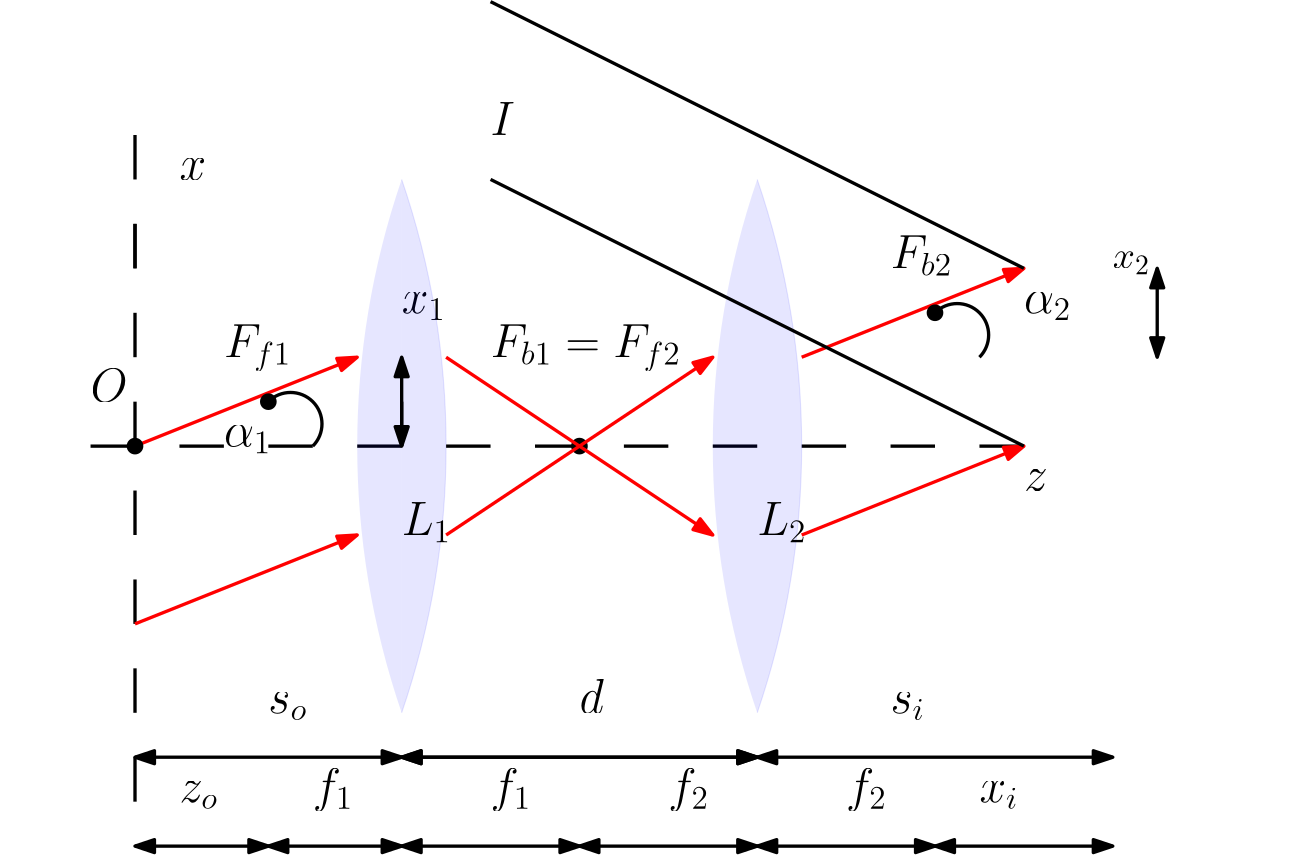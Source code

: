 <?xml version="1.0"?>
<!DOCTYPE ipe SYSTEM "ipe.dtd">
<ipe version="70212" creator="Ipe 7.2.12">
<info created="D:20180115135840" modified="D:20191009184753"/>
<ipestyle name="basic">
<symbol name="arrow/arc(spx)">
<path stroke="sym-stroke" fill="sym-stroke" pen="sym-pen">
0 0 m
-1 0.333 l
-1 -0.333 l
h
</path>
</symbol>
<symbol name="arrow/farc(spx)">
<path stroke="sym-stroke" fill="white" pen="sym-pen">
0 0 m
-1 0.333 l
-1 -0.333 l
h
</path>
</symbol>
<symbol name="arrow/ptarc(spx)">
<path stroke="sym-stroke" fill="sym-stroke" pen="sym-pen">
0 0 m
-1 0.333 l
-0.8 0 l
-1 -0.333 l
h
</path>
</symbol>
<symbol name="arrow/fptarc(spx)">
<path stroke="sym-stroke" fill="white" pen="sym-pen">
0 0 m
-1 0.333 l
-0.8 0 l
-1 -0.333 l
h
</path>
</symbol>
<symbol name="mark/circle(sx)" transformations="translations">
<path fill="sym-stroke">
0.6 0 0 0.6 0 0 e
0.4 0 0 0.4 0 0 e
</path>
</symbol>
<symbol name="mark/disk(sx)" transformations="translations">
<path fill="sym-stroke">
0.6 0 0 0.6 0 0 e
</path>
</symbol>
<symbol name="mark/fdisk(sfx)" transformations="translations">
<group>
<path fill="sym-fill">
0.5 0 0 0.5 0 0 e
</path>
<path fill="sym-stroke" fillrule="eofill">
0.6 0 0 0.6 0 0 e
0.4 0 0 0.4 0 0 e
</path>
</group>
</symbol>
<symbol name="mark/box(sx)" transformations="translations">
<path fill="sym-stroke" fillrule="eofill">
-0.6 -0.6 m
0.6 -0.6 l
0.6 0.6 l
-0.6 0.6 l
h
-0.4 -0.4 m
0.4 -0.4 l
0.4 0.4 l
-0.4 0.4 l
h
</path>
</symbol>
<symbol name="mark/square(sx)" transformations="translations">
<path fill="sym-stroke">
-0.6 -0.6 m
0.6 -0.6 l
0.6 0.6 l
-0.6 0.6 l
h
</path>
</symbol>
<symbol name="mark/fsquare(sfx)" transformations="translations">
<group>
<path fill="sym-fill">
-0.5 -0.5 m
0.5 -0.5 l
0.5 0.5 l
-0.5 0.5 l
h
</path>
<path fill="sym-stroke" fillrule="eofill">
-0.6 -0.6 m
0.6 -0.6 l
0.6 0.6 l
-0.6 0.6 l
h
-0.4 -0.4 m
0.4 -0.4 l
0.4 0.4 l
-0.4 0.4 l
h
</path>
</group>
</symbol>
<symbol name="mark/cross(sx)" transformations="translations">
<group>
<path fill="sym-stroke">
-0.43 -0.57 m
0.57 0.43 l
0.43 0.57 l
-0.57 -0.43 l
h
</path>
<path fill="sym-stroke">
-0.43 0.57 m
0.57 -0.43 l
0.43 -0.57 l
-0.57 0.43 l
h
</path>
</group>
</symbol>
<symbol name="arrow/fnormal(spx)">
<path stroke="sym-stroke" fill="white" pen="sym-pen">
0 0 m
-1 0.333 l
-1 -0.333 l
h
</path>
</symbol>
<symbol name="arrow/pointed(spx)">
<path stroke="sym-stroke" fill="sym-stroke" pen="sym-pen">
0 0 m
-1 0.333 l
-0.8 0 l
-1 -0.333 l
h
</path>
</symbol>
<symbol name="arrow/fpointed(spx)">
<path stroke="sym-stroke" fill="white" pen="sym-pen">
0 0 m
-1 0.333 l
-0.8 0 l
-1 -0.333 l
h
</path>
</symbol>
<symbol name="arrow/linear(spx)">
<path stroke="sym-stroke" pen="sym-pen">
-1 0.333 m
0 0 l
-1 -0.333 l
</path>
</symbol>
<symbol name="arrow/fdouble(spx)">
<path stroke="sym-stroke" fill="white" pen="sym-pen">
0 0 m
-1 0.333 l
-1 -0.333 l
h
-1 0 m
-2 0.333 l
-2 -0.333 l
h
</path>
</symbol>
<symbol name="arrow/double(spx)">
<path stroke="sym-stroke" fill="sym-stroke" pen="sym-pen">
0 0 m
-1 0.333 l
-1 -0.333 l
h
-1 0 m
-2 0.333 l
-2 -0.333 l
h
</path>
</symbol>
<pen name="heavier" value="0.8"/>
<pen name="fat" value="1.2"/>
<pen name="ultrafat" value="2"/>
<symbolsize name="large" value="5"/>
<symbolsize name="small" value="2"/>
<symbolsize name="tiny" value="1.1"/>
<arrowsize name="large" value="10"/>
<arrowsize name="small" value="5"/>
<arrowsize name="tiny" value="3"/>
<color name="red" value="1 0 0"/>
<color name="green" value="0 1 0"/>
<color name="blue" value="0 0 1"/>
<color name="yellow" value="1 1 0"/>
<color name="orange" value="1 0.647 0"/>
<color name="gold" value="1 0.843 0"/>
<color name="purple" value="0.627 0.125 0.941"/>
<color name="gray" value="0.745"/>
<color name="brown" value="0.647 0.165 0.165"/>
<color name="navy" value="0 0 0.502"/>
<color name="pink" value="1 0.753 0.796"/>
<color name="seagreen" value="0.18 0.545 0.341"/>
<color name="turquoise" value="0.251 0.878 0.816"/>
<color name="violet" value="0.933 0.51 0.933"/>
<color name="darkblue" value="0 0 0.545"/>
<color name="darkcyan" value="0 0.545 0.545"/>
<color name="darkgray" value="0.663"/>
<color name="darkgreen" value="0 0.392 0"/>
<color name="darkmagenta" value="0.545 0 0.545"/>
<color name="darkorange" value="1 0.549 0"/>
<color name="darkred" value="0.545 0 0"/>
<color name="lightblue" value="0.678 0.847 0.902"/>
<color name="lightcyan" value="0.878 1 1"/>
<color name="lightgray" value="0.827"/>
<color name="lightgreen" value="0.565 0.933 0.565"/>
<color name="lightyellow" value="1 1 0.878"/>
<dashstyle name="dashed" value="[4] 0"/>
<dashstyle name="dotted" value="[1 3] 0"/>
<dashstyle name="dash dotted" value="[4 2 1 2] 0"/>
<dashstyle name="dash dot dotted" value="[4 2 1 2 1 2] 0"/>
<textsize name="large" value="\large"/>
<textsize name="Large" value="\Large"/>
<textsize name="LARGE" value="\LARGE"/>
<textsize name="huge" value="\huge"/>
<textsize name="Huge" value="\Huge"/>
<textsize name="small" value="\small"/>
<textsize name="footnote" value="\footnotesize"/>
<textsize name="tiny" value="\tiny"/>
<textstyle name="center" begin="\begin{center}" end="\end{center}"/>
<textstyle name="itemize" begin="\begin{itemize}" end="\end{itemize}"/>
<textstyle name="item" begin="\begin{itemize}\item{}" end="\end{itemize}"/>
<gridsize name="4 pts" value="4"/>
<gridsize name="8 pts (~3 mm)" value="8"/>
<gridsize name="16 pts (~6 mm)" value="16"/>
<gridsize name="32 pts (~12 mm)" value="32"/>
<gridsize name="10 pts (~3.5 mm)" value="10"/>
<gridsize name="20 pts (~7 mm)" value="20"/>
<gridsize name="14 pts (~5 mm)" value="14"/>
<gridsize name="28 pts (~10 mm)" value="28"/>
<gridsize name="56 pts (~20 mm)" value="56"/>
<anglesize name="90 deg" value="90"/>
<anglesize name="60 deg" value="60"/>
<anglesize name="45 deg" value="45"/>
<anglesize name="30 deg" value="30"/>
<anglesize name="22.5 deg" value="22.5"/>
<opacity name="10%" value="0.1"/>
<opacity name="30%" value="0.3"/>
<opacity name="50%" value="0.5"/>
<opacity name="75%" value="0.75"/>
<tiling name="falling" angle="-60" step="4" width="1"/>
<tiling name="rising" angle="30" step="4" width="1"/>
</ipestyle>
<page>
<layer name="alpha"/>
<layer name="beta"/>
<view layers="alpha beta" active="alpha"/>
<path layer="alpha" matrix="1 0 0 1 48 -32" stroke="blue" fill="blue" pen="fat">
496 736 m
496 736 l
496 736 l
496 736 l
h
</path>
<path matrix="1 0 0 1 112 -32" stroke="black" pen="fat">
16 704 m
0 704 l
</path>
<path matrix="1 0 0 1 48 0" stroke="black" fill="black" pen="fat">
128 672 m
144 672 l
144 672 l
</path>
<path matrix="1 0 0 1 48 0" stroke="black" fill="black" pen="fat">
160 672 m
176 672 l
176 672 l
</path>
<path matrix="1 0 0 1 48 0" stroke="black" fill="black" pen="fat">
384 672 m
400 672 l
</path>
<path matrix="1 0 0 1 0 -32" stroke="black" pen="fat">
128 704 m
128 720 l
128 720 l
</path>
<path matrix="1 0 0 1 0 -32" stroke="black" pen="fat">
128 736 m
128 752 l
128 752 l
</path>
<path matrix="1 0 0 1 0 -32" stroke="black" pen="fat">
128 688 m
128 672 l
</path>
<path matrix="1 0 0 1 0 -32" stroke="black" pen="fat">
128 656 m
128 640 l
</path>
<path matrix="1 0 0 1 0 -32" stroke="black" pen="fat">
128 800 m
128 816 l
128 816 l
</path>
<path matrix="1 0 0 1 0 -32" stroke="black" pen="fat">
128 624 m
128 608 l
</path>
<path matrix="1 0 0 1 -64 0" stroke="black" pen="fat">
192 560 m
192 560 l
192 544 l
</path>
<path matrix="1 0 0 1 -48 0" stroke="black" fill="black" pen="fat">
192 672 m
208 672 l
208 672 l
</path>
<path matrix="1 0 0 1 176 0" stroke="black" fill="black" pen="fat">
160 672 m
176 672 l
176 672 l
</path>
<text matrix="1 0 0 1 112 -64" transformations="translations" pos="112 784" stroke="black" type="label" width="15.93" height="7.415" depth="2.58" valign="baseline" size="LARGE" style="math">x_1</text>
<text matrix="1 0 0 1 0 -64" transformations="translations" pos="160 736" stroke="black" type="label" width="17.073" height="7.415" depth="2.58" valign="baseline" size="LARGE" style="math">\alpha_1</text>
<text matrix="1 0 0 1 -16 96" transformations="translations" pos="464 624" stroke="black" type="label" width="17.073" height="7.415" depth="2.58" valign="baseline" size="LARGE" style="math">\alpha_2</text>
<path stroke="black" fill="black" pen="fat">
80 800 m
80 800 l
80 800 l
80 800 l
</path>
<path matrix="1 0 0 1 64 0" fill="blue" opacity="10%" stroke-opacity="opaque">
160 768 m
296 0 0 296 440 672 160 576 a
</path>
<path matrix="1 0 0 1 64 0" stroke="blue" fill="blue" opacity="10%">
160 576 m
296 0 0 296 -120 672 160 768 a
</path>
<path matrix="1 0 0 1 64 -32" stroke="red" fill="red" pen="fat" rarrow="normal/normal">
144 736 m
64 704 l
64 704 l
</path>
<path matrix="1 0 0 1 64 0" stroke="red" fill="red" pen="fat" rarrow="normal/normal">
144 640 m
64 608 l
64 608 l
</path>
<path matrix="1 0 0 1 80 0" stroke="black" fill="black" pen="fat">
224 672 m
240 672 l
</path>
<path matrix="1 0 0 1 144 0" stroke="black" fill="black" pen="fat">
224 672 m
240 672 l
</path>
<path matrix="1 0 0 1 176 0" stroke="black" fill="black" pen="fat">
224 672 m
240 672 l
</path>
<path matrix="1 0 0 1 16 0" stroke="black" fill="black" pen="fat">
224 672 m
240 672 l
</path>
<path matrix="1 0 0 1 64 -32" stroke="black" pen="fat">
112 720 m
11.3137 0 0 -11.3137 120 712 128 704 a
</path>
<path matrix="1 0 0 1 192 0" fill="blue" opacity="10%" stroke-opacity="opaque">
160 768 m
296 0 0 296 440 672 160 576 a
</path>
<path matrix="1 0 0 1 192 0" stroke="blue" fill="blue" opacity="10%">
160 576 m
296 0 0 296 -120 672 160 768 a
</path>
<path matrix="1 0 0 1 64 0" stroke="black" pen="fat" arrow="normal/normal" rarrow="normal/normal">
288 560 m
160 560 l
</path>
<path matrix="1 0 0 1 64 0" stroke="black" pen="fat" arrow="normal/normal" rarrow="normal/normal">
288 560 m
160 560 l
</path>
<text matrix="1 0 0 1 64 0" transformations="translations" pos="224 576" stroke="black" type="label" width="8.759" height="11.955" depth="0" valign="baseline" size="LARGE" style="math">d</text>
<path matrix="1 0 0 1 0 -64" stroke="black" pen="fat">
128 800 m
128 816 l
128 816 l
</path>
<path matrix="1 0 0 1 0 -64" stroke="black" pen="fat">
128 800 m
128 816 l
128 816 l
</path>
<text matrix="1 0 0 1 64 -48" transformations="translations" pos="160 688" stroke="black" type="label" width="17.82" height="11.766" depth="2.58" valign="baseline" size="LARGE" style="math">L_1</text>
<text matrix="1 0 0 1 80 -48" transformations="translations" pos="272 688" stroke="black" type="label" width="17.82" height="11.766" depth="2.58" valign="baseline" size="LARGE" style="math">L_2</text>
<text matrix="1 0 0 1 64 0" transformations="translations" pos="80 768" stroke="black" type="label" width="9.579" height="7.412" depth="0" valign="baseline" size="LARGE" style="math">x</text>
<text matrix="1 0 0 1 64 -32" transformations="translations" pos="384 688" stroke="black" type="label" width="8.598" height="7.412" depth="0" valign="baseline" size="LARGE" style="math">z</text>
<path matrix="1 0 0 1 80 -32" stroke="black" pen="fat" rarrow="normal/normal">
144 736 m
144 704 l
144 704 l
</path>
<path matrix="1 0 0 1 80 -32" stroke="black" pen="fat" rarrow="normal/normal">
144 704 m
144 720 l
144 720 l
</path>
<text matrix="1 0 0 1 224 16" transformations="translations" pos="256 720" stroke="black" type="label" width="13.462" height="6.179" depth="2.15" valign="baseline" size="Large" style="math">x_2</text>
<path matrix="1 0 0 1 64 -32" stroke="black" pen="fat">
352 752 m
11.3137 0 0 -11.3137 360 744 368 736 a
</path>
<path stroke="black" pen="fat">
288 672 m
272 672 l
</path>
<use name="mark/disk(sx)" pos="128 672" size="large" stroke="black"/>
<text transformations="translations" pos="112 688" stroke="black" type="label" width="13.351" height="11.764" depth="0" valign="baseline" size="LARGE" style="math">O</text>
<text matrix="1 0 0 1 -208 16" transformations="translations" pos="464 768" stroke="black" type="label" width="8.788" height="11.764" depth="0" valign="baseline" size="LARGE" style="math">I</text>
<path matrix="1 0 0 1 0 48" stroke="black" pen="fat" arrow="normal/normal" rarrow="normal/normal">
128 512 m
224 512 l
</path>
<text transformations="translations" pos="176 576" stroke="black" type="label" width="14.066" height="7.415" depth="2.58" valign="baseline" size="LARGE" style="math">s_o</text>
<text transformations="translations" pos="400 576" stroke="black" type="label" width="12.432" height="7.415" depth="2.58" valign="baseline" size="LARGE" style="math">s_i</text>
<use name="mark/disk(sx)" pos="176 688" size="large" stroke="black"/>
<use matrix="1 0 0 1 -160 -16" name="mark/disk(sx)" pos="448 688" size="large" stroke="black"/>
<path stroke="black" pen="fat" arrow="normal/normal" rarrow="normal/normal">
128 528 m
176 528 l
</path>
<path stroke="black" pen="fat" arrow="normal/normal" rarrow="normal/normal">
176 528 m
224 528 l
</path>
<path matrix="1 0 0 1 0 16" stroke="black" pen="fat" arrow="normal/normal" rarrow="normal/normal">
352 544 m
480 544 l
</path>
<text transformations="translations" pos="144 544" stroke="black" type="label" width="13.956" height="7.415" depth="2.58" valign="baseline" size="LARGE" style="math">z_o</text>
<text transformations="translations" pos="192 544" stroke="black" type="label" width="14.66" height="11.953" depth="3.35" valign="baseline" size="LARGE" style="math">f_1</text>
<text transformations="translations" pos="384 544" stroke="black" type="label" width="14.66" height="11.953" depth="3.35" valign="baseline" size="LARGE" style="math">f_2</text>
<text matrix="1 0 0 1 -16 0" transformations="translations" pos="448 544" stroke="black" type="label" width="14.071" height="7.415" depth="2.58" valign="baseline" size="LARGE" style="math">x_i</text>
<path matrix="1 0 0 1 0 16" stroke="red" pen="fat" arrow="normal/normal">
240 688 m
336 624 l
</path>
<path stroke="red" pen="fat" arrow="normal/normal">
240 640 m
336 704 l
</path>
<path matrix="1 0 0 1 304 0" stroke="red" fill="red" pen="fat" rarrow="normal/normal">
144 736 m
64 704 l
64 704 l
</path>
<path matrix="1 0 0 1 304 -64" stroke="red" fill="red" pen="fat" rarrow="normal/normal">
144 736 m
64 704 l
64 704 l
</path>
<path stroke="black" pen="fat" arrow="normal/normal" rarrow="normal/normal">
288 528 m
224 528 l
</path>
<path stroke="black" pen="fat" arrow="normal/normal" rarrow="normal/normal">
352 528 m
288 528 l
</path>
<text transformations="translations" pos="256 544" stroke="black" type="label" width="14.66" height="11.953" depth="3.35" valign="baseline" size="LARGE" style="math">f_1</text>
<text transformations="translations" pos="320 544" stroke="black" type="label" width="14.66" height="11.953" depth="3.35" valign="baseline" size="LARGE" style="math">f_2</text>
<text transformations="translations" pos="160 688" stroke="black" type="label" width="0" height="0" depth="0" valign="baseline" style="math"></text>
<text transformations="translations" pos="160 704" stroke="black" type="label" width="24.31" height="11.761" depth="4.91" valign="baseline" size="LARGE" style="math">F_{f1}</text>
<text matrix="1 0 0 1 -16 0" transformations="translations" pos="272 704" stroke="black" type="label" width="68.506" height="11.761" depth="4.91" valign="baseline" size="LARGE" style="math">F_{b1} = F_{f2}</text>
<path matrix="1 0 0 1 64 0" stroke="black" pen="fat" arrow="normal/normal" rarrow="normal/normal">
352 528 m
288 528 l
</path>
<path matrix="1 0 0 1 0 16" stroke="black" pen="fat" arrow="normal/normal" rarrow="normal/normal">
416 512 m
480 512 l
</path>
<path stroke="black" pen="fat" arrow="normal/normal" rarrow="normal/normal">
496 736 m
496 704 l
</path>
<use name="mark/disk(sx)" pos="416 720" size="large" stroke="black"/>
<text transformations="translations" pos="400 736" stroke="black" type="label" width="22.24" height="11.766" depth="2.58" valign="baseline" size="LARGE" style="math">F_{b2}</text>
<path stroke="black" pen="fat">
448 736 m
256 832 l
</path>
<path matrix="1 0 0 1 0 -64" stroke="black" pen="fat">
448 736 m
256 832 l
</path>
</page>
</ipe>
